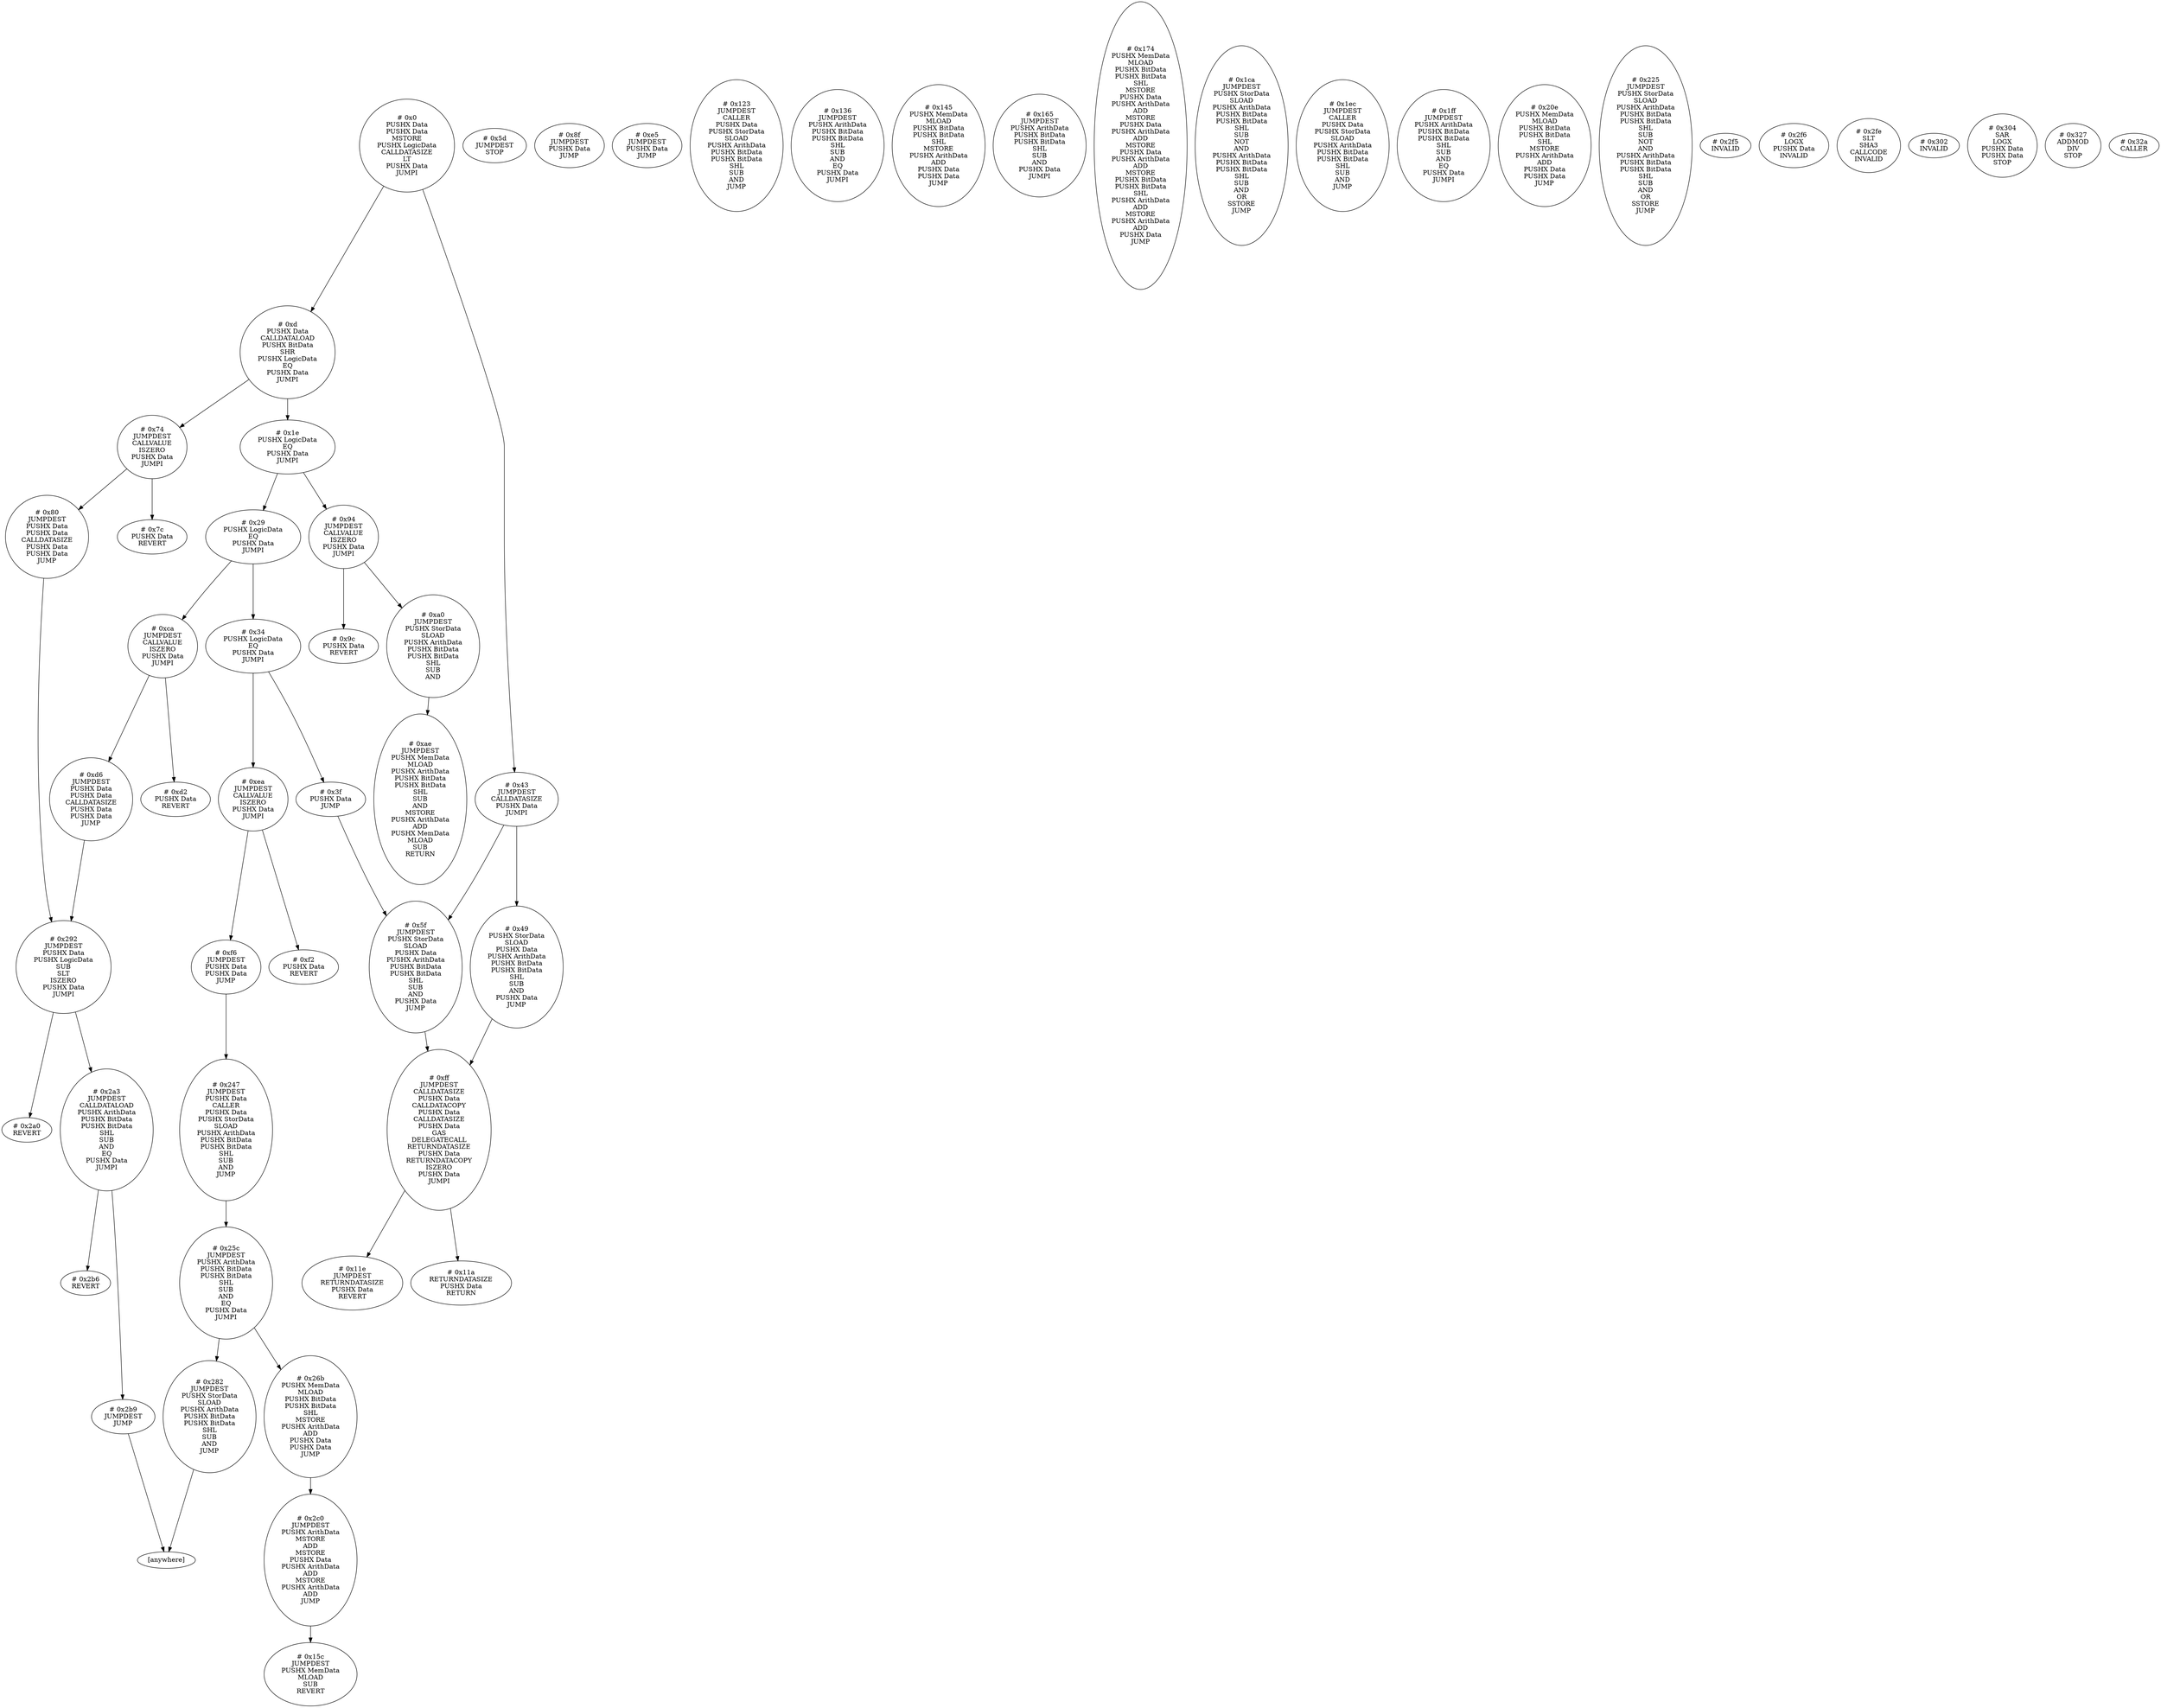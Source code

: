 /* Generated by GvGen v.1.0 (https://www.github.com/stricaud/gvgen) */

digraph G {
compound=true;
   node1 [label="[anywhere]"];
   node2 [label="# 0x0
PUSHX Data
PUSHX Data
MSTORE
PUSHX LogicData
CALLDATASIZE
LT
PUSHX Data
JUMPI
"];
   node3 [label="# 0xd
PUSHX Data
CALLDATALOAD
PUSHX BitData
SHR
PUSHX LogicData
EQ
PUSHX Data
JUMPI
"];
   node4 [label="# 0x1e
PUSHX LogicData
EQ
PUSHX Data
JUMPI
"];
   node5 [label="# 0x29
PUSHX LogicData
EQ
PUSHX Data
JUMPI
"];
   node6 [label="# 0x34
PUSHX LogicData
EQ
PUSHX Data
JUMPI
"];
   node7 [label="# 0x3f
PUSHX Data
JUMP
"];
   node8 [label="# 0x43
JUMPDEST
CALLDATASIZE
PUSHX Data
JUMPI
"];
   node9 [label="# 0x49
PUSHX StorData
SLOAD
PUSHX Data
PUSHX ArithData
PUSHX BitData
PUSHX BitData
SHL
SUB
AND
PUSHX Data
JUMP
"];
   node10 [label="# 0x5d
JUMPDEST
STOP
"];
   node11 [label="# 0x5f
JUMPDEST
PUSHX StorData
SLOAD
PUSHX Data
PUSHX ArithData
PUSHX BitData
PUSHX BitData
SHL
SUB
AND
PUSHX Data
JUMP
"];
   node12 [label="# 0x74
JUMPDEST
CALLVALUE
ISZERO
PUSHX Data
JUMPI
"];
   node13 [label="# 0x7c
PUSHX Data
REVERT
"];
   node14 [label="# 0x80
JUMPDEST
PUSHX Data
PUSHX Data
CALLDATASIZE
PUSHX Data
PUSHX Data
JUMP
"];
   node15 [label="# 0x8f
JUMPDEST
PUSHX Data
JUMP
"];
   node16 [label="# 0x94
JUMPDEST
CALLVALUE
ISZERO
PUSHX Data
JUMPI
"];
   node17 [label="# 0x9c
PUSHX Data
REVERT
"];
   node18 [label="# 0xa0
JUMPDEST
PUSHX StorData
SLOAD
PUSHX ArithData
PUSHX BitData
PUSHX BitData
SHL
SUB
AND
"];
   node19 [label="# 0xae
JUMPDEST
PUSHX MemData
MLOAD
PUSHX ArithData
PUSHX BitData
PUSHX BitData
SHL
SUB
AND
MSTORE
PUSHX ArithData
ADD
PUSHX MemData
MLOAD
SUB
RETURN
"];
   node20 [label="# 0xca
JUMPDEST
CALLVALUE
ISZERO
PUSHX Data
JUMPI
"];
   node21 [label="# 0xd2
PUSHX Data
REVERT
"];
   node22 [label="# 0xd6
JUMPDEST
PUSHX Data
PUSHX Data
CALLDATASIZE
PUSHX Data
PUSHX Data
JUMP
"];
   node23 [label="# 0xe5
JUMPDEST
PUSHX Data
JUMP
"];
   node24 [label="# 0xea
JUMPDEST
CALLVALUE
ISZERO
PUSHX Data
JUMPI
"];
   node25 [label="# 0xf2
PUSHX Data
REVERT
"];
   node26 [label="# 0xf6
JUMPDEST
PUSHX Data
PUSHX Data
JUMP
"];
   node27 [label="# 0xff
JUMPDEST
CALLDATASIZE
PUSHX Data
CALLDATACOPY
PUSHX Data
CALLDATASIZE
PUSHX Data
GAS
DELEGATECALL
RETURNDATASIZE
PUSHX Data
RETURNDATACOPY
ISZERO
PUSHX Data
JUMPI
"];
   node28 [label="# 0x11a
RETURNDATASIZE
PUSHX Data
RETURN
"];
   node29 [label="# 0x11e
JUMPDEST
RETURNDATASIZE
PUSHX Data
REVERT
"];
   node30 [label="# 0x123
JUMPDEST
CALLER
PUSHX Data
PUSHX StorData
SLOAD
PUSHX ArithData
PUSHX BitData
PUSHX BitData
SHL
SUB
AND
JUMP
"];
   node31 [label="# 0x136
JUMPDEST
PUSHX ArithData
PUSHX BitData
PUSHX BitData
SHL
SUB
AND
EQ
PUSHX Data
JUMPI
"];
   node32 [label="# 0x145
PUSHX MemData
MLOAD
PUSHX BitData
PUSHX BitData
SHL
MSTORE
PUSHX ArithData
ADD
PUSHX Data
PUSHX Data
JUMP
"];
   node33 [label="# 0x15c
JUMPDEST
PUSHX MemData
MLOAD
SUB
REVERT
"];
   node34 [label="# 0x165
JUMPDEST
PUSHX ArithData
PUSHX BitData
PUSHX BitData
SHL
SUB
AND
PUSHX Data
JUMPI
"];
   node35 [label="# 0x174
PUSHX MemData
MLOAD
PUSHX BitData
PUSHX BitData
SHL
MSTORE
PUSHX Data
PUSHX ArithData
ADD
MSTORE
PUSHX Data
PUSHX ArithData
ADD
MSTORE
PUSHX Data
PUSHX ArithData
ADD
MSTORE
PUSHX BitData
PUSHX BitData
SHL
PUSHX ArithData
ADD
MSTORE
PUSHX ArithData
ADD
PUSHX Data
JUMP
"];
   node36 [label="# 0x1ca
JUMPDEST
PUSHX StorData
SLOAD
PUSHX ArithData
PUSHX BitData
PUSHX BitData
SHL
SUB
NOT
AND
PUSHX ArithData
PUSHX BitData
PUSHX BitData
SHL
SUB
AND
OR
SSTORE
JUMP
"];
   node37 [label="# 0x1ec
JUMPDEST
CALLER
PUSHX Data
PUSHX StorData
SLOAD
PUSHX ArithData
PUSHX BitData
PUSHX BitData
SHL
SUB
AND
JUMP
"];
   node38 [label="# 0x1ff
JUMPDEST
PUSHX ArithData
PUSHX BitData
PUSHX BitData
SHL
SUB
AND
EQ
PUSHX Data
JUMPI
"];
   node39 [label="# 0x20e
PUSHX MemData
MLOAD
PUSHX BitData
PUSHX BitData
SHL
MSTORE
PUSHX ArithData
ADD
PUSHX Data
PUSHX Data
JUMP
"];
   node40 [label="# 0x225
JUMPDEST
PUSHX StorData
SLOAD
PUSHX ArithData
PUSHX BitData
PUSHX BitData
SHL
SUB
NOT
AND
PUSHX ArithData
PUSHX BitData
PUSHX BitData
SHL
SUB
AND
OR
SSTORE
JUMP
"];
   node41 [label="# 0x247
JUMPDEST
PUSHX Data
CALLER
PUSHX Data
PUSHX StorData
SLOAD
PUSHX ArithData
PUSHX BitData
PUSHX BitData
SHL
SUB
AND
JUMP
"];
   node42 [label="# 0x25c
JUMPDEST
PUSHX ArithData
PUSHX BitData
PUSHX BitData
SHL
SUB
AND
EQ
PUSHX Data
JUMPI
"];
   node43 [label="# 0x26b
PUSHX MemData
MLOAD
PUSHX BitData
PUSHX BitData
SHL
MSTORE
PUSHX ArithData
ADD
PUSHX Data
PUSHX Data
JUMP
"];
   node44 [label="# 0x282
JUMPDEST
PUSHX StorData
SLOAD
PUSHX ArithData
PUSHX BitData
PUSHX BitData
SHL
SUB
AND
JUMP
"];
   node45 [label="# 0x292
JUMPDEST
PUSHX Data
PUSHX LogicData
SUB
SLT
ISZERO
PUSHX Data
JUMPI
"];
   node46 [label="# 0x2a0
REVERT
"];
   node47 [label="# 0x2a3
JUMPDEST
CALLDATALOAD
PUSHX ArithData
PUSHX BitData
PUSHX BitData
SHL
SUB
AND
EQ
PUSHX Data
JUMPI
"];
   node48 [label="# 0x2b6
REVERT
"];
   node49 [label="# 0x2b9
JUMPDEST
JUMP
"];
   node50 [label="# 0x2c0
JUMPDEST
PUSHX ArithData
MSTORE
ADD
MSTORE
PUSHX Data
PUSHX ArithData
ADD
MSTORE
PUSHX ArithData
ADD
JUMP
"];
   node51 [label="# 0x2f5
INVALID
"];
   node52 [label="# 0x2f6
LOGX
PUSHX Data
INVALID
"];
   node53 [label="# 0x2fe
SLT
SHA3
CALLCODE
INVALID
"];
   node54 [label="# 0x302
INVALID
"];
   node55 [label="# 0x304
SAR
LOGX
PUSHX Data
PUSHX Data
STOP
"];
   node56 [label="# 0x327
ADDMOD
DIV
STOP
"];
   node57 [label="# 0x32a
CALLER
"];
node2->node8;
node2->node3;
node3->node12;
node3->node4;
node4->node16;
node4->node5;
node5->node20;
node5->node6;
node6->node24;
node6->node7;
node7->node11;
node8->node11;
node8->node9;
node9->node27;
node11->node27;
node12->node14;
node12->node13;
node14->node45;
node16->node18;
node16->node17;
node18->node19;
node20->node22;
node20->node21;
node22->node45;
node24->node26;
node24->node25;
node26->node41;
node27->node29;
node27->node28;
node41->node42;
node42->node44;
node42->node43;
node43->node50;
node44->node1;
node45->node47;
node45->node46;
node47->node49;
node47->node48;
node49->node1;
node50->node33;
}

